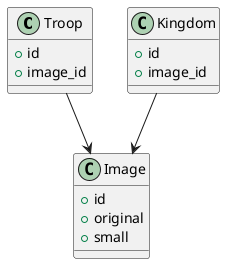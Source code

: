 @startuml

class Troop {
    +id
    +image_id
}
class Kingdom {
    +id
    +image_id
}

class Image {
    +id
    +original
    +small
}

Troop --> Image
Kingdom --> Image

@enduml